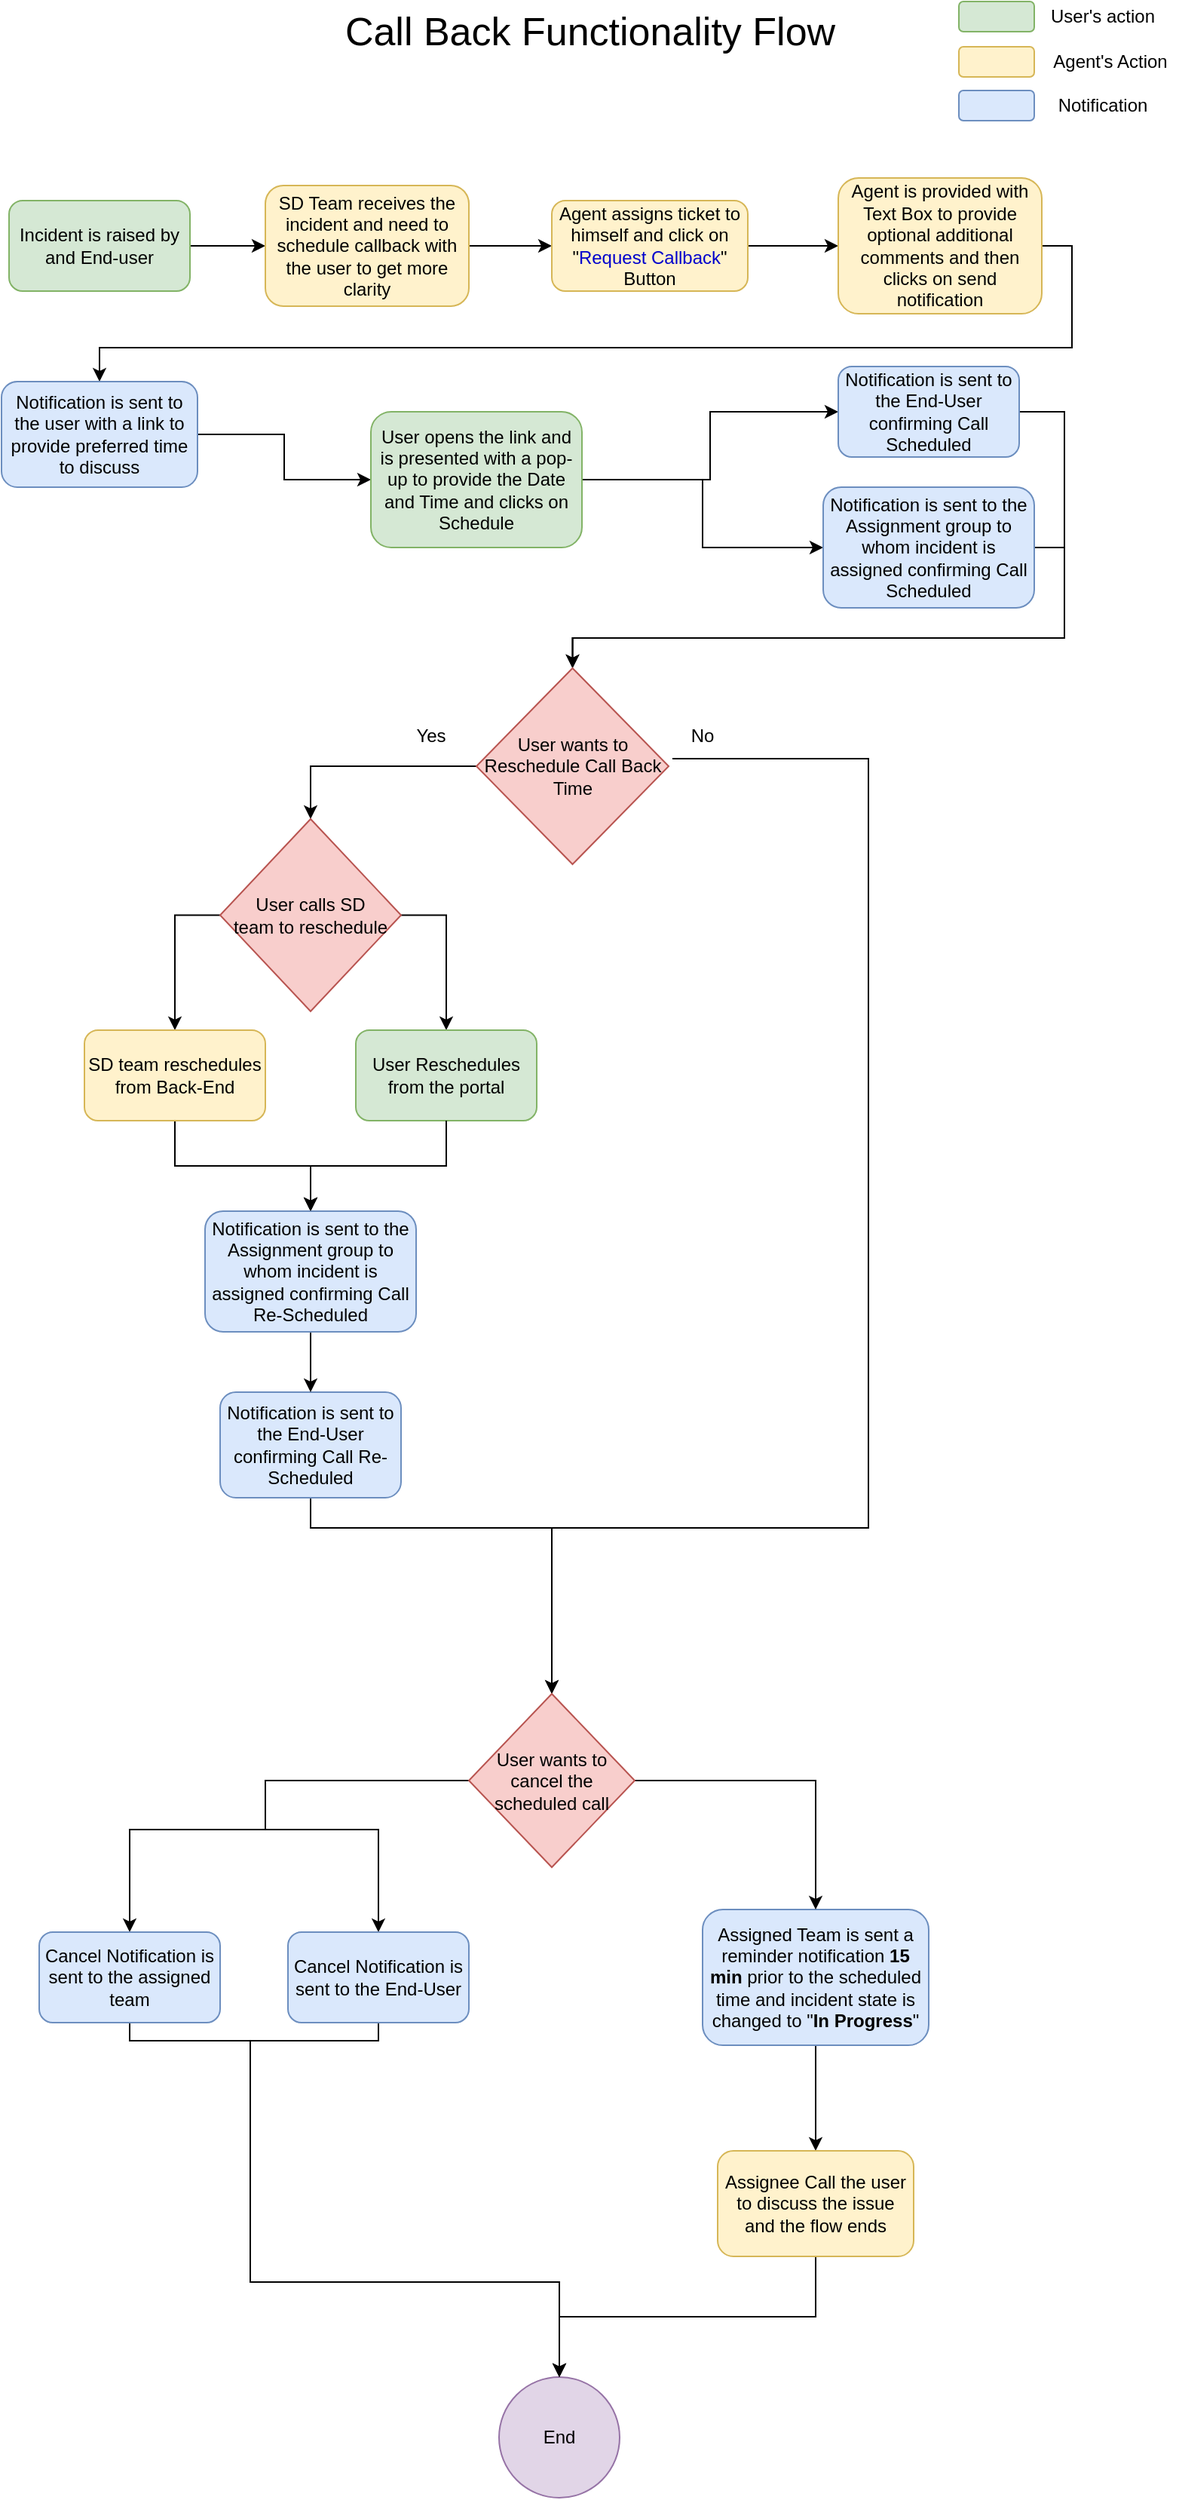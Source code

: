 <mxfile version="13.3.0" type="github">
  <diagram id="URnzF8cNQarwy3RxTo23" name="Page-1">
    <mxGraphModel dx="786" dy="469" grid="1" gridSize="10" guides="1" tooltips="1" connect="1" arrows="1" fold="1" page="1" pageScale="1" pageWidth="850" pageHeight="1100" math="0" shadow="0">
      <root>
        <mxCell id="0" />
        <mxCell id="1" parent="0" />
        <mxCell id="07Lyat34599aeESPzMI--5" value="" style="edgeStyle=orthogonalEdgeStyle;rounded=0;orthogonalLoop=1;jettySize=auto;html=1;" edge="1" parent="1" source="07Lyat34599aeESPzMI--1" target="07Lyat34599aeESPzMI--2">
          <mxGeometry relative="1" as="geometry" />
        </mxCell>
        <mxCell id="07Lyat34599aeESPzMI--1" value="Incident is raised by and End-user" style="rounded=1;whiteSpace=wrap;html=1;fillColor=#d5e8d4;strokeColor=#82b366;" vertex="1" parent="1">
          <mxGeometry x="40" y="153" width="120" height="60" as="geometry" />
        </mxCell>
        <mxCell id="07Lyat34599aeESPzMI--7" value="" style="edgeStyle=orthogonalEdgeStyle;rounded=0;orthogonalLoop=1;jettySize=auto;html=1;" edge="1" parent="1" source="07Lyat34599aeESPzMI--2" target="07Lyat34599aeESPzMI--6">
          <mxGeometry relative="1" as="geometry" />
        </mxCell>
        <mxCell id="07Lyat34599aeESPzMI--2" value="SD Team receives the incident and need to schedule callback with the user to get more clarity" style="rounded=1;whiteSpace=wrap;html=1;fillColor=#fff2cc;strokeColor=#d6b656;" vertex="1" parent="1">
          <mxGeometry x="210" y="143" width="135" height="80" as="geometry" />
        </mxCell>
        <mxCell id="07Lyat34599aeESPzMI--10" value="" style="edgeStyle=orthogonalEdgeStyle;rounded=0;orthogonalLoop=1;jettySize=auto;html=1;" edge="1" parent="1" source="07Lyat34599aeESPzMI--6" target="07Lyat34599aeESPzMI--8">
          <mxGeometry relative="1" as="geometry" />
        </mxCell>
        <mxCell id="07Lyat34599aeESPzMI--6" value="Agent assigns ticket to himself and click on &quot;&lt;font color=&quot;#0000cc&quot;&gt;Request Callback&lt;/font&gt;&quot; Button" style="rounded=1;whiteSpace=wrap;html=1;fillColor=#fff2cc;strokeColor=#d6b656;" vertex="1" parent="1">
          <mxGeometry x="400" y="153" width="130" height="60" as="geometry" />
        </mxCell>
        <mxCell id="07Lyat34599aeESPzMI--18" style="edgeStyle=orthogonalEdgeStyle;rounded=0;orthogonalLoop=1;jettySize=auto;html=1;exitX=1;exitY=0.5;exitDx=0;exitDy=0;" edge="1" parent="1" source="07Lyat34599aeESPzMI--8" target="07Lyat34599aeESPzMI--14">
          <mxGeometry relative="1" as="geometry" />
        </mxCell>
        <mxCell id="07Lyat34599aeESPzMI--8" value="Agent is provided with Text Box to provide optional additional comments and then clicks on send notification" style="rounded=1;whiteSpace=wrap;html=1;fillColor=#fff2cc;strokeColor=#d6b656;" vertex="1" parent="1">
          <mxGeometry x="590" y="138" width="135" height="90" as="geometry" />
        </mxCell>
        <mxCell id="07Lyat34599aeESPzMI--22" value="" style="edgeStyle=orthogonalEdgeStyle;rounded=0;orthogonalLoop=1;jettySize=auto;html=1;" edge="1" parent="1" source="07Lyat34599aeESPzMI--14" target="07Lyat34599aeESPzMI--19">
          <mxGeometry relative="1" as="geometry" />
        </mxCell>
        <mxCell id="07Lyat34599aeESPzMI--14" value="Notification is sent to the user with a link to provide preferred time to discuss" style="rounded=1;whiteSpace=wrap;html=1;fillColor=#dae8fc;strokeColor=#6c8ebf;" vertex="1" parent="1">
          <mxGeometry x="35" y="273" width="130" height="70" as="geometry" />
        </mxCell>
        <mxCell id="07Lyat34599aeESPzMI--30" style="edgeStyle=orthogonalEdgeStyle;rounded=0;orthogonalLoop=1;jettySize=auto;html=1;exitX=1;exitY=0.5;exitDx=0;exitDy=0;entryX=0;entryY=0.5;entryDx=0;entryDy=0;" edge="1" parent="1" source="07Lyat34599aeESPzMI--19" target="07Lyat34599aeESPzMI--25">
          <mxGeometry relative="1" as="geometry" />
        </mxCell>
        <mxCell id="07Lyat34599aeESPzMI--32" style="edgeStyle=orthogonalEdgeStyle;rounded=0;orthogonalLoop=1;jettySize=auto;html=1;exitX=1;exitY=0.5;exitDx=0;exitDy=0;entryX=0;entryY=0.5;entryDx=0;entryDy=0;" edge="1" parent="1" source="07Lyat34599aeESPzMI--19" target="07Lyat34599aeESPzMI--24">
          <mxGeometry relative="1" as="geometry">
            <Array as="points">
              <mxPoint x="500" y="338" />
              <mxPoint x="500" y="383" />
            </Array>
          </mxGeometry>
        </mxCell>
        <mxCell id="07Lyat34599aeESPzMI--19" value="User opens the link and is presented with a pop-up to provide the Date and Time and clicks on Schedule" style="rounded=1;whiteSpace=wrap;html=1;fillColor=#d5e8d4;strokeColor=#82b366;" vertex="1" parent="1">
          <mxGeometry x="280" y="293" width="140" height="90" as="geometry" />
        </mxCell>
        <mxCell id="07Lyat34599aeESPzMI--36" style="edgeStyle=orthogonalEdgeStyle;rounded=0;orthogonalLoop=1;jettySize=auto;html=1;exitX=1;exitY=0.5;exitDx=0;exitDy=0;" edge="1" parent="1" source="07Lyat34599aeESPzMI--24" target="07Lyat34599aeESPzMI--33">
          <mxGeometry relative="1" as="geometry" />
        </mxCell>
        <mxCell id="07Lyat34599aeESPzMI--24" value="Notification is sent to the Assignment group to whom incident is assigned confirming Call Scheduled" style="rounded=1;whiteSpace=wrap;html=1;fillColor=#dae8fc;strokeColor=#6c8ebf;" vertex="1" parent="1">
          <mxGeometry x="580" y="343" width="140" height="80" as="geometry" />
        </mxCell>
        <mxCell id="07Lyat34599aeESPzMI--52" style="edgeStyle=orthogonalEdgeStyle;rounded=0;orthogonalLoop=1;jettySize=auto;html=1;exitX=1;exitY=0.5;exitDx=0;exitDy=0;entryX=0.5;entryY=0;entryDx=0;entryDy=0;" edge="1" parent="1" source="07Lyat34599aeESPzMI--25" target="07Lyat34599aeESPzMI--33">
          <mxGeometry relative="1" as="geometry">
            <Array as="points">
              <mxPoint x="740" y="293" />
              <mxPoint x="740" y="443" />
            </Array>
          </mxGeometry>
        </mxCell>
        <mxCell id="07Lyat34599aeESPzMI--25" value="Notification is sent to the End-User confirming Call Scheduled" style="rounded=1;whiteSpace=wrap;html=1;fillColor=#dae8fc;strokeColor=#6c8ebf;" vertex="1" parent="1">
          <mxGeometry x="590" y="263" width="120" height="60" as="geometry" />
        </mxCell>
        <mxCell id="07Lyat34599aeESPzMI--60" style="edgeStyle=orthogonalEdgeStyle;rounded=0;orthogonalLoop=1;jettySize=auto;html=1;exitX=0;exitY=0.5;exitDx=0;exitDy=0;entryX=0.5;entryY=0;entryDx=0;entryDy=0;" edge="1" parent="1" source="07Lyat34599aeESPzMI--33" target="07Lyat34599aeESPzMI--59">
          <mxGeometry relative="1" as="geometry" />
        </mxCell>
        <mxCell id="07Lyat34599aeESPzMI--33" value="User wants to Reschedule Call Back Time" style="rhombus;whiteSpace=wrap;html=1;fillColor=#f8cecc;strokeColor=#b85450;" vertex="1" parent="1">
          <mxGeometry x="350" y="463" width="127.5" height="130" as="geometry" />
        </mxCell>
        <mxCell id="07Lyat34599aeESPzMI--46" value="" style="edgeStyle=orthogonalEdgeStyle;rounded=0;orthogonalLoop=1;jettySize=auto;html=1;" edge="1" parent="1" source="07Lyat34599aeESPzMI--37" target="07Lyat34599aeESPzMI--45">
          <mxGeometry relative="1" as="geometry" />
        </mxCell>
        <mxCell id="07Lyat34599aeESPzMI--37" value="Assigned Team is sent a reminder notification &lt;b&gt;15 min &lt;/b&gt;prior to the scheduled time and incident state is changed to &quot;&lt;b&gt;In Progress&lt;/b&gt;&quot;" style="rounded=1;whiteSpace=wrap;html=1;fillColor=#dae8fc;strokeColor=#6c8ebf;" vertex="1" parent="1">
          <mxGeometry x="500" y="1286" width="150" height="90" as="geometry" />
        </mxCell>
        <mxCell id="07Lyat34599aeESPzMI--44" value="End" style="ellipse;whiteSpace=wrap;html=1;aspect=fixed;fillColor=#e1d5e7;strokeColor=#9673a6;" vertex="1" parent="1">
          <mxGeometry x="365" y="1596" width="80" height="80" as="geometry" />
        </mxCell>
        <mxCell id="07Lyat34599aeESPzMI--96" style="edgeStyle=orthogonalEdgeStyle;rounded=0;orthogonalLoop=1;jettySize=auto;html=1;exitX=0.5;exitY=1;exitDx=0;exitDy=0;entryX=0.5;entryY=0;entryDx=0;entryDy=0;" edge="1" parent="1" source="07Lyat34599aeESPzMI--45" target="07Lyat34599aeESPzMI--44">
          <mxGeometry relative="1" as="geometry" />
        </mxCell>
        <mxCell id="07Lyat34599aeESPzMI--45" value="Assignee Call the user to discuss the issue and the flow ends" style="rounded=1;whiteSpace=wrap;html=1;fillColor=#fff2cc;strokeColor=#d6b656;" vertex="1" parent="1">
          <mxGeometry x="510" y="1446" width="130" height="70" as="geometry" />
        </mxCell>
        <mxCell id="07Lyat34599aeESPzMI--92" style="edgeStyle=orthogonalEdgeStyle;rounded=0;orthogonalLoop=1;jettySize=auto;html=1;exitX=0;exitY=1;exitDx=0;exitDy=0;entryX=0.5;entryY=0;entryDx=0;entryDy=0;" edge="1" parent="1" source="07Lyat34599aeESPzMI--56" target="07Lyat34599aeESPzMI--87">
          <mxGeometry relative="1" as="geometry">
            <Array as="points">
              <mxPoint x="610" y="523" />
              <mxPoint x="610" y="1033" />
              <mxPoint x="400" y="1033" />
            </Array>
          </mxGeometry>
        </mxCell>
        <mxCell id="07Lyat34599aeESPzMI--56" value="No" style="text;html=1;strokeColor=none;fillColor=none;align=center;verticalAlign=middle;whiteSpace=wrap;rounded=0;" vertex="1" parent="1">
          <mxGeometry x="480" y="493" width="40" height="30" as="geometry" />
        </mxCell>
        <mxCell id="07Lyat34599aeESPzMI--62" style="edgeStyle=orthogonalEdgeStyle;rounded=0;orthogonalLoop=1;jettySize=auto;html=1;exitX=0;exitY=0.5;exitDx=0;exitDy=0;entryX=0.5;entryY=0;entryDx=0;entryDy=0;" edge="1" parent="1" source="07Lyat34599aeESPzMI--59" target="07Lyat34599aeESPzMI--61">
          <mxGeometry relative="1" as="geometry" />
        </mxCell>
        <mxCell id="07Lyat34599aeESPzMI--77" style="edgeStyle=orthogonalEdgeStyle;rounded=0;orthogonalLoop=1;jettySize=auto;html=1;exitX=1;exitY=0.5;exitDx=0;exitDy=0;entryX=0.5;entryY=0;entryDx=0;entryDy=0;" edge="1" parent="1" source="07Lyat34599aeESPzMI--59" target="07Lyat34599aeESPzMI--76">
          <mxGeometry relative="1" as="geometry" />
        </mxCell>
        <mxCell id="07Lyat34599aeESPzMI--59" value="User calls SD &lt;br&gt;team to reschedule" style="rhombus;whiteSpace=wrap;html=1;fillColor=#f8cecc;strokeColor=#b85450;" vertex="1" parent="1">
          <mxGeometry x="180" y="563" width="120" height="127.5" as="geometry" />
        </mxCell>
        <mxCell id="07Lyat34599aeESPzMI--80" style="edgeStyle=orthogonalEdgeStyle;rounded=0;orthogonalLoop=1;jettySize=auto;html=1;exitX=0.5;exitY=1;exitDx=0;exitDy=0;entryX=0.5;entryY=0;entryDx=0;entryDy=0;" edge="1" parent="1" source="07Lyat34599aeESPzMI--61" target="07Lyat34599aeESPzMI--63">
          <mxGeometry relative="1" as="geometry" />
        </mxCell>
        <mxCell id="07Lyat34599aeESPzMI--61" value="SD team reschedules from Back-End" style="rounded=1;whiteSpace=wrap;html=1;fillColor=#fff2cc;strokeColor=#d6b656;" vertex="1" parent="1">
          <mxGeometry x="90" y="703" width="120" height="60" as="geometry" />
        </mxCell>
        <mxCell id="07Lyat34599aeESPzMI--93" style="edgeStyle=orthogonalEdgeStyle;rounded=0;orthogonalLoop=1;jettySize=auto;html=1;exitX=0.5;exitY=1;exitDx=0;exitDy=0;entryX=0.5;entryY=0;entryDx=0;entryDy=0;" edge="1" parent="1" source="07Lyat34599aeESPzMI--64" target="07Lyat34599aeESPzMI--87">
          <mxGeometry relative="1" as="geometry">
            <Array as="points">
              <mxPoint x="240" y="1033" />
              <mxPoint x="400" y="1033" />
            </Array>
          </mxGeometry>
        </mxCell>
        <mxCell id="07Lyat34599aeESPzMI--64" value="Notification is sent to the End-User confirming Call Re-Scheduled" style="rounded=1;whiteSpace=wrap;html=1;fillColor=#dae8fc;strokeColor=#6c8ebf;" vertex="1" parent="1">
          <mxGeometry x="180" y="943" width="120" height="70" as="geometry" />
        </mxCell>
        <mxCell id="07Lyat34599aeESPzMI--74" value="Yes" style="text;html=1;strokeColor=none;fillColor=none;align=center;verticalAlign=middle;whiteSpace=wrap;rounded=0;" vertex="1" parent="1">
          <mxGeometry x="300" y="498" width="40" height="20" as="geometry" />
        </mxCell>
        <mxCell id="07Lyat34599aeESPzMI--81" style="edgeStyle=orthogonalEdgeStyle;rounded=0;orthogonalLoop=1;jettySize=auto;html=1;exitX=0.5;exitY=1;exitDx=0;exitDy=0;entryX=0.5;entryY=0;entryDx=0;entryDy=0;" edge="1" parent="1" source="07Lyat34599aeESPzMI--63" target="07Lyat34599aeESPzMI--64">
          <mxGeometry relative="1" as="geometry" />
        </mxCell>
        <mxCell id="07Lyat34599aeESPzMI--82" style="edgeStyle=orthogonalEdgeStyle;rounded=0;orthogonalLoop=1;jettySize=auto;html=1;exitX=0.5;exitY=1;exitDx=0;exitDy=0;entryX=0.5;entryY=0;entryDx=0;entryDy=0;" edge="1" parent="1" source="07Lyat34599aeESPzMI--76" target="07Lyat34599aeESPzMI--63">
          <mxGeometry relative="1" as="geometry" />
        </mxCell>
        <mxCell id="07Lyat34599aeESPzMI--76" value="User Reschedules from the portal" style="rounded=1;whiteSpace=wrap;html=1;fillColor=#d5e8d4;strokeColor=#82b366;" vertex="1" parent="1">
          <mxGeometry x="270" y="703" width="120" height="60" as="geometry" />
        </mxCell>
        <mxCell id="07Lyat34599aeESPzMI--63" value="Notification is sent to the Assignment group to whom incident is assigned confirming Call Re-Scheduled" style="rounded=1;whiteSpace=wrap;html=1;fillColor=#dae8fc;strokeColor=#6c8ebf;" vertex="1" parent="1">
          <mxGeometry x="170" y="823" width="140" height="80" as="geometry" />
        </mxCell>
        <mxCell id="07Lyat34599aeESPzMI--84" style="edgeStyle=orthogonalEdgeStyle;rounded=0;orthogonalLoop=1;jettySize=auto;html=1;exitX=0.5;exitY=1;exitDx=0;exitDy=0;entryX=0.5;entryY=0;entryDx=0;entryDy=0;" edge="1" parent="1" source="07Lyat34599aeESPzMI--76" target="07Lyat34599aeESPzMI--63">
          <mxGeometry relative="1" as="geometry">
            <mxPoint x="320" y="823" as="sourcePoint" />
            <mxPoint x="95" y="983" as="targetPoint" />
          </mxGeometry>
        </mxCell>
        <mxCell id="07Lyat34599aeESPzMI--97" style="edgeStyle=orthogonalEdgeStyle;rounded=0;orthogonalLoop=1;jettySize=auto;html=1;exitX=1;exitY=0.5;exitDx=0;exitDy=0;entryX=0.5;entryY=0;entryDx=0;entryDy=0;" edge="1" parent="1" source="07Lyat34599aeESPzMI--87" target="07Lyat34599aeESPzMI--37">
          <mxGeometry relative="1" as="geometry" />
        </mxCell>
        <mxCell id="07Lyat34599aeESPzMI--100" style="edgeStyle=orthogonalEdgeStyle;rounded=0;orthogonalLoop=1;jettySize=auto;html=1;exitX=0;exitY=0.5;exitDx=0;exitDy=0;entryX=0.5;entryY=0;entryDx=0;entryDy=0;" edge="1" parent="1" source="07Lyat34599aeESPzMI--87" target="07Lyat34599aeESPzMI--99">
          <mxGeometry relative="1" as="geometry">
            <Array as="points">
              <mxPoint x="210" y="1201" />
              <mxPoint x="210" y="1233" />
              <mxPoint x="285" y="1233" />
            </Array>
          </mxGeometry>
        </mxCell>
        <mxCell id="07Lyat34599aeESPzMI--101" style="edgeStyle=orthogonalEdgeStyle;rounded=0;orthogonalLoop=1;jettySize=auto;html=1;exitX=0;exitY=0.5;exitDx=0;exitDy=0;entryX=0.5;entryY=0;entryDx=0;entryDy=0;" edge="1" parent="1" source="07Lyat34599aeESPzMI--87" target="07Lyat34599aeESPzMI--98">
          <mxGeometry relative="1" as="geometry">
            <Array as="points">
              <mxPoint x="210" y="1201" />
              <mxPoint x="210" y="1233" />
              <mxPoint x="120" y="1233" />
            </Array>
          </mxGeometry>
        </mxCell>
        <mxCell id="07Lyat34599aeESPzMI--87" value="User wants to cancel the scheduled call" style="rhombus;whiteSpace=wrap;html=1;fillColor=#f8cecc;strokeColor=#b85450;" vertex="1" parent="1">
          <mxGeometry x="345" y="1143" width="110" height="115" as="geometry" />
        </mxCell>
        <mxCell id="07Lyat34599aeESPzMI--102" style="edgeStyle=orthogonalEdgeStyle;rounded=0;orthogonalLoop=1;jettySize=auto;html=1;exitX=0.5;exitY=1;exitDx=0;exitDy=0;entryX=0.5;entryY=0;entryDx=0;entryDy=0;" edge="1" parent="1" source="07Lyat34599aeESPzMI--98" target="07Lyat34599aeESPzMI--44">
          <mxGeometry relative="1" as="geometry">
            <Array as="points">
              <mxPoint x="120" y="1373" />
              <mxPoint x="200" y="1373" />
              <mxPoint x="200" y="1533" />
              <mxPoint x="405" y="1533" />
            </Array>
          </mxGeometry>
        </mxCell>
        <mxCell id="07Lyat34599aeESPzMI--98" value="Cancel Notification is sent to the assigned team" style="rounded=1;whiteSpace=wrap;html=1;fillColor=#dae8fc;strokeColor=#6c8ebf;" vertex="1" parent="1">
          <mxGeometry x="60" y="1301" width="120" height="60" as="geometry" />
        </mxCell>
        <mxCell id="07Lyat34599aeESPzMI--104" style="edgeStyle=orthogonalEdgeStyle;rounded=0;orthogonalLoop=1;jettySize=auto;html=1;exitX=0.5;exitY=1;exitDx=0;exitDy=0;entryX=0.5;entryY=0;entryDx=0;entryDy=0;" edge="1" parent="1" source="07Lyat34599aeESPzMI--99" target="07Lyat34599aeESPzMI--44">
          <mxGeometry relative="1" as="geometry">
            <Array as="points">
              <mxPoint x="285" y="1373" />
              <mxPoint x="200" y="1373" />
              <mxPoint x="200" y="1533" />
              <mxPoint x="405" y="1533" />
            </Array>
          </mxGeometry>
        </mxCell>
        <mxCell id="07Lyat34599aeESPzMI--99" value="Cancel Notification is sent to the End-User" style="rounded=1;whiteSpace=wrap;html=1;fillColor=#dae8fc;strokeColor=#6c8ebf;" vertex="1" parent="1">
          <mxGeometry x="225" y="1301" width="120" height="60" as="geometry" />
        </mxCell>
        <mxCell id="07Lyat34599aeESPzMI--105" value="" style="rounded=1;whiteSpace=wrap;html=1;fillColor=#d5e8d4;strokeColor=#82b366;" vertex="1" parent="1">
          <mxGeometry x="670" y="21" width="50" height="20" as="geometry" />
        </mxCell>
        <mxCell id="07Lyat34599aeESPzMI--107" value="User&#39;s action" style="text;html=1;align=center;verticalAlign=middle;resizable=0;points=[];autosize=1;" vertex="1" parent="1">
          <mxGeometry x="725" y="21" width="80" height="20" as="geometry" />
        </mxCell>
        <mxCell id="07Lyat34599aeESPzMI--110" value="" style="rounded=1;whiteSpace=wrap;html=1;fillColor=#fff2cc;strokeColor=#d6b656;" vertex="1" parent="1">
          <mxGeometry x="670" y="51" width="50" height="20" as="geometry" />
        </mxCell>
        <mxCell id="07Lyat34599aeESPzMI--113" value="Agent&#39;s Action" style="text;html=1;align=center;verticalAlign=middle;resizable=0;points=[];autosize=1;" vertex="1" parent="1">
          <mxGeometry x="725" y="51" width="90" height="20" as="geometry" />
        </mxCell>
        <mxCell id="07Lyat34599aeESPzMI--114" value="" style="rounded=1;whiteSpace=wrap;html=1;fillColor=#dae8fc;strokeColor=#6c8ebf;" vertex="1" parent="1">
          <mxGeometry x="670" y="80" width="50" height="20" as="geometry" />
        </mxCell>
        <mxCell id="07Lyat34599aeESPzMI--115" value="Notification" style="text;html=1;align=center;verticalAlign=middle;resizable=0;points=[];autosize=1;" vertex="1" parent="1">
          <mxGeometry x="730" y="80" width="70" height="20" as="geometry" />
        </mxCell>
        <mxCell id="07Lyat34599aeESPzMI--116" value="&lt;font style=&quot;font-size: 26px&quot;&gt;Call Back Functionality Flow&lt;/font&gt;" style="text;html=1;strokeColor=none;fillColor=none;align=center;verticalAlign=middle;whiteSpace=wrap;rounded=0;" vertex="1" parent="1">
          <mxGeometry x="253" y="31" width="345" height="20" as="geometry" />
        </mxCell>
      </root>
    </mxGraphModel>
  </diagram>
</mxfile>
